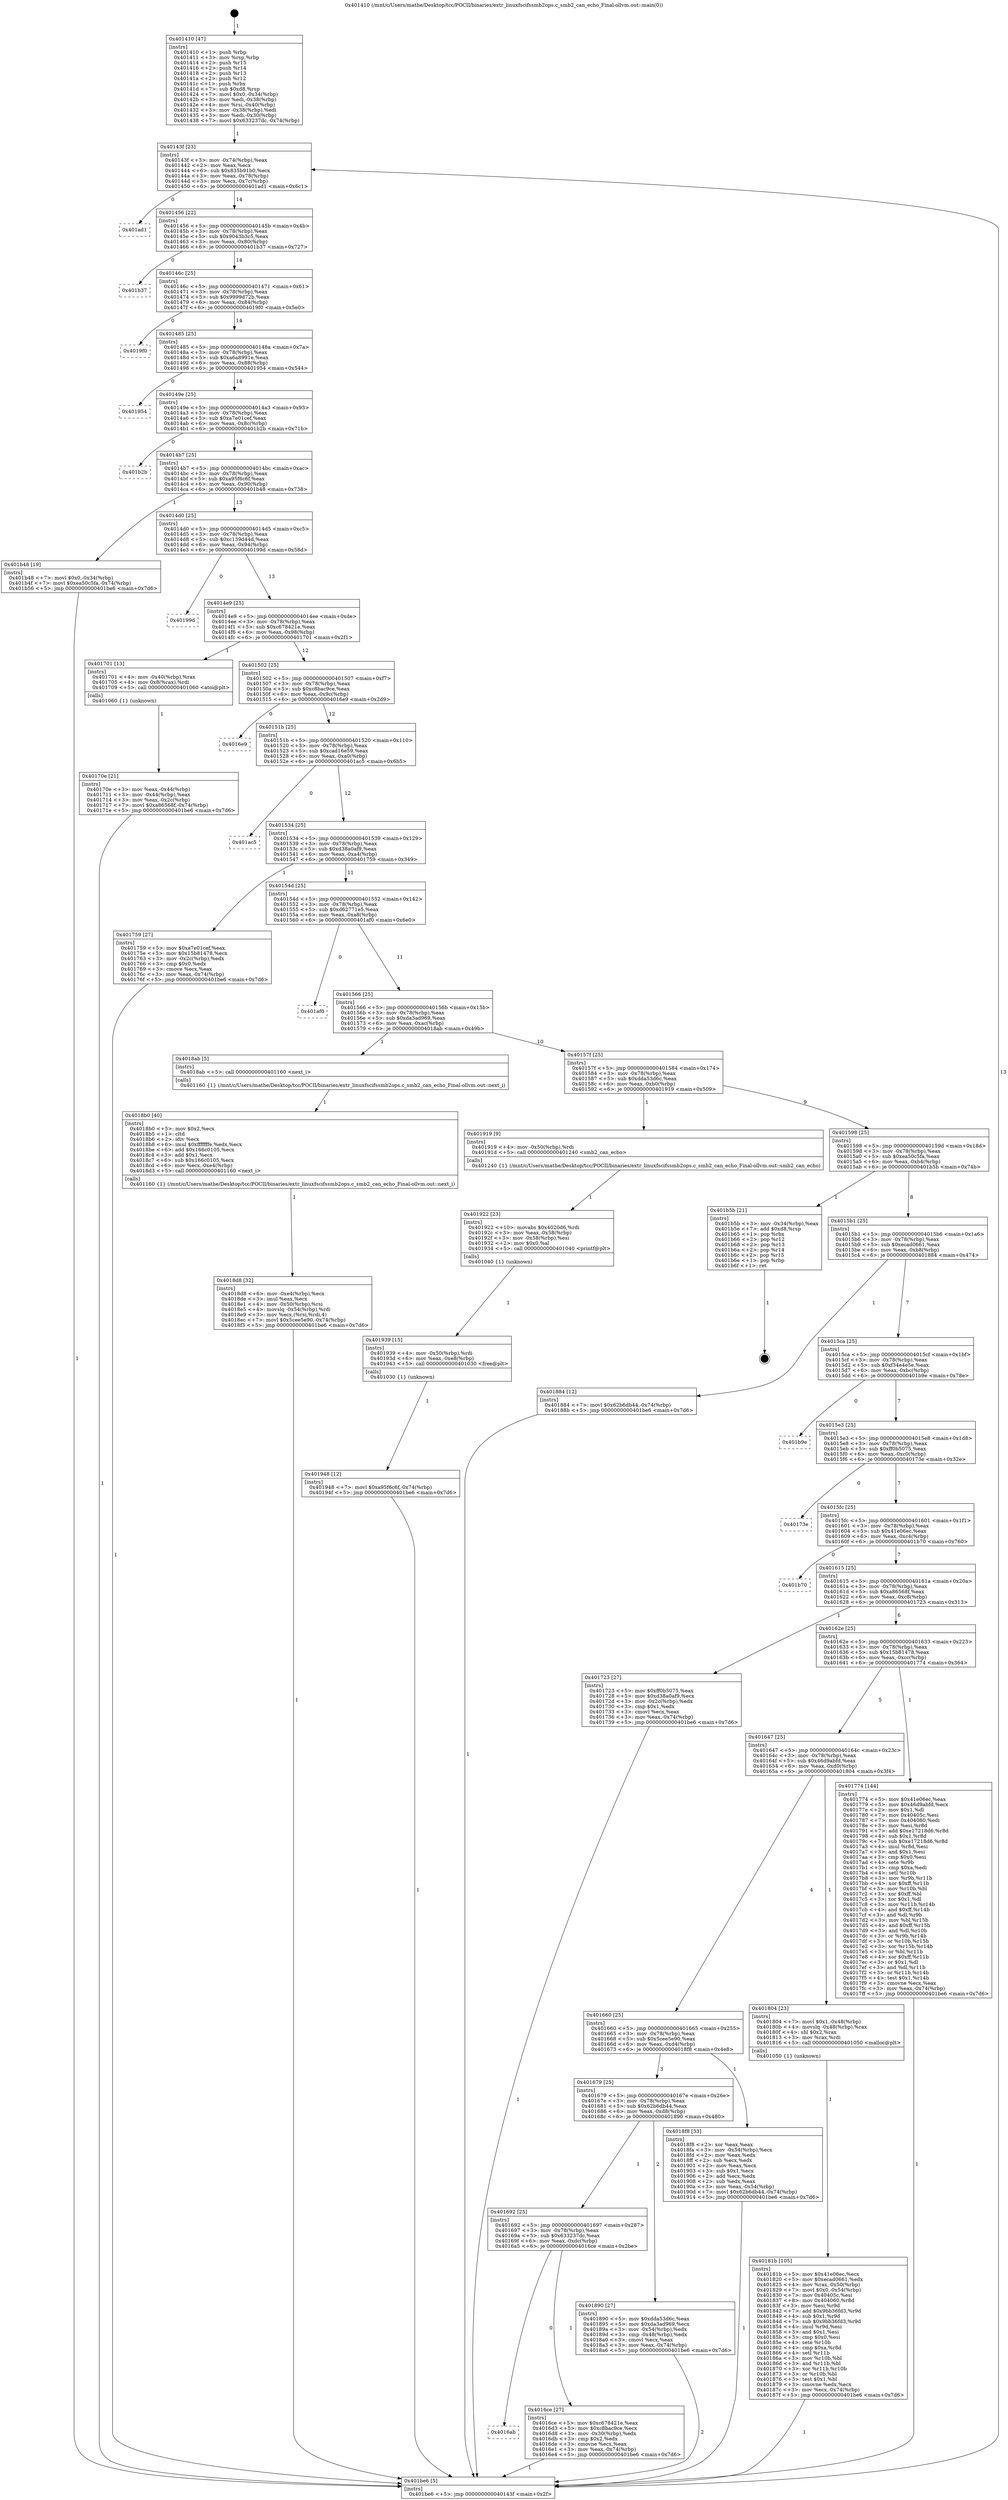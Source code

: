 digraph "0x401410" {
  label = "0x401410 (/mnt/c/Users/mathe/Desktop/tcc/POCII/binaries/extr_linuxfscifssmb2ops.c_smb2_can_echo_Final-ollvm.out::main(0))"
  labelloc = "t"
  node[shape=record]

  Entry [label="",width=0.3,height=0.3,shape=circle,fillcolor=black,style=filled]
  "0x40143f" [label="{
     0x40143f [23]\l
     | [instrs]\l
     &nbsp;&nbsp;0x40143f \<+3\>: mov -0x74(%rbp),%eax\l
     &nbsp;&nbsp;0x401442 \<+2\>: mov %eax,%ecx\l
     &nbsp;&nbsp;0x401444 \<+6\>: sub $0x835b91b0,%ecx\l
     &nbsp;&nbsp;0x40144a \<+3\>: mov %eax,-0x78(%rbp)\l
     &nbsp;&nbsp;0x40144d \<+3\>: mov %ecx,-0x7c(%rbp)\l
     &nbsp;&nbsp;0x401450 \<+6\>: je 0000000000401ad1 \<main+0x6c1\>\l
  }"]
  "0x401ad1" [label="{
     0x401ad1\l
  }", style=dashed]
  "0x401456" [label="{
     0x401456 [22]\l
     | [instrs]\l
     &nbsp;&nbsp;0x401456 \<+5\>: jmp 000000000040145b \<main+0x4b\>\l
     &nbsp;&nbsp;0x40145b \<+3\>: mov -0x78(%rbp),%eax\l
     &nbsp;&nbsp;0x40145e \<+5\>: sub $0x9043b3c5,%eax\l
     &nbsp;&nbsp;0x401463 \<+3\>: mov %eax,-0x80(%rbp)\l
     &nbsp;&nbsp;0x401466 \<+6\>: je 0000000000401b37 \<main+0x727\>\l
  }"]
  Exit [label="",width=0.3,height=0.3,shape=circle,fillcolor=black,style=filled,peripheries=2]
  "0x401b37" [label="{
     0x401b37\l
  }", style=dashed]
  "0x40146c" [label="{
     0x40146c [25]\l
     | [instrs]\l
     &nbsp;&nbsp;0x40146c \<+5\>: jmp 0000000000401471 \<main+0x61\>\l
     &nbsp;&nbsp;0x401471 \<+3\>: mov -0x78(%rbp),%eax\l
     &nbsp;&nbsp;0x401474 \<+5\>: sub $0x9999d72b,%eax\l
     &nbsp;&nbsp;0x401479 \<+6\>: mov %eax,-0x84(%rbp)\l
     &nbsp;&nbsp;0x40147f \<+6\>: je 00000000004019f0 \<main+0x5e0\>\l
  }"]
  "0x401948" [label="{
     0x401948 [12]\l
     | [instrs]\l
     &nbsp;&nbsp;0x401948 \<+7\>: movl $0xa95f6c6f,-0x74(%rbp)\l
     &nbsp;&nbsp;0x40194f \<+5\>: jmp 0000000000401be6 \<main+0x7d6\>\l
  }"]
  "0x4019f0" [label="{
     0x4019f0\l
  }", style=dashed]
  "0x401485" [label="{
     0x401485 [25]\l
     | [instrs]\l
     &nbsp;&nbsp;0x401485 \<+5\>: jmp 000000000040148a \<main+0x7a\>\l
     &nbsp;&nbsp;0x40148a \<+3\>: mov -0x78(%rbp),%eax\l
     &nbsp;&nbsp;0x40148d \<+5\>: sub $0xa6a8991e,%eax\l
     &nbsp;&nbsp;0x401492 \<+6\>: mov %eax,-0x88(%rbp)\l
     &nbsp;&nbsp;0x401498 \<+6\>: je 0000000000401954 \<main+0x544\>\l
  }"]
  "0x401939" [label="{
     0x401939 [15]\l
     | [instrs]\l
     &nbsp;&nbsp;0x401939 \<+4\>: mov -0x50(%rbp),%rdi\l
     &nbsp;&nbsp;0x40193d \<+6\>: mov %eax,-0xe8(%rbp)\l
     &nbsp;&nbsp;0x401943 \<+5\>: call 0000000000401030 \<free@plt\>\l
     | [calls]\l
     &nbsp;&nbsp;0x401030 \{1\} (unknown)\l
  }"]
  "0x401954" [label="{
     0x401954\l
  }", style=dashed]
  "0x40149e" [label="{
     0x40149e [25]\l
     | [instrs]\l
     &nbsp;&nbsp;0x40149e \<+5\>: jmp 00000000004014a3 \<main+0x93\>\l
     &nbsp;&nbsp;0x4014a3 \<+3\>: mov -0x78(%rbp),%eax\l
     &nbsp;&nbsp;0x4014a6 \<+5\>: sub $0xa7e01cef,%eax\l
     &nbsp;&nbsp;0x4014ab \<+6\>: mov %eax,-0x8c(%rbp)\l
     &nbsp;&nbsp;0x4014b1 \<+6\>: je 0000000000401b2b \<main+0x71b\>\l
  }"]
  "0x401922" [label="{
     0x401922 [23]\l
     | [instrs]\l
     &nbsp;&nbsp;0x401922 \<+10\>: movabs $0x4020d6,%rdi\l
     &nbsp;&nbsp;0x40192c \<+3\>: mov %eax,-0x58(%rbp)\l
     &nbsp;&nbsp;0x40192f \<+3\>: mov -0x58(%rbp),%esi\l
     &nbsp;&nbsp;0x401932 \<+2\>: mov $0x0,%al\l
     &nbsp;&nbsp;0x401934 \<+5\>: call 0000000000401040 \<printf@plt\>\l
     | [calls]\l
     &nbsp;&nbsp;0x401040 \{1\} (unknown)\l
  }"]
  "0x401b2b" [label="{
     0x401b2b\l
  }", style=dashed]
  "0x4014b7" [label="{
     0x4014b7 [25]\l
     | [instrs]\l
     &nbsp;&nbsp;0x4014b7 \<+5\>: jmp 00000000004014bc \<main+0xac\>\l
     &nbsp;&nbsp;0x4014bc \<+3\>: mov -0x78(%rbp),%eax\l
     &nbsp;&nbsp;0x4014bf \<+5\>: sub $0xa95f6c6f,%eax\l
     &nbsp;&nbsp;0x4014c4 \<+6\>: mov %eax,-0x90(%rbp)\l
     &nbsp;&nbsp;0x4014ca \<+6\>: je 0000000000401b48 \<main+0x738\>\l
  }"]
  "0x4018d8" [label="{
     0x4018d8 [32]\l
     | [instrs]\l
     &nbsp;&nbsp;0x4018d8 \<+6\>: mov -0xe4(%rbp),%ecx\l
     &nbsp;&nbsp;0x4018de \<+3\>: imul %eax,%ecx\l
     &nbsp;&nbsp;0x4018e1 \<+4\>: mov -0x50(%rbp),%rsi\l
     &nbsp;&nbsp;0x4018e5 \<+4\>: movslq -0x54(%rbp),%rdi\l
     &nbsp;&nbsp;0x4018e9 \<+3\>: mov %ecx,(%rsi,%rdi,4)\l
     &nbsp;&nbsp;0x4018ec \<+7\>: movl $0x5cee5e90,-0x74(%rbp)\l
     &nbsp;&nbsp;0x4018f3 \<+5\>: jmp 0000000000401be6 \<main+0x7d6\>\l
  }"]
  "0x401b48" [label="{
     0x401b48 [19]\l
     | [instrs]\l
     &nbsp;&nbsp;0x401b48 \<+7\>: movl $0x0,-0x34(%rbp)\l
     &nbsp;&nbsp;0x401b4f \<+7\>: movl $0xea50c5fa,-0x74(%rbp)\l
     &nbsp;&nbsp;0x401b56 \<+5\>: jmp 0000000000401be6 \<main+0x7d6\>\l
  }"]
  "0x4014d0" [label="{
     0x4014d0 [25]\l
     | [instrs]\l
     &nbsp;&nbsp;0x4014d0 \<+5\>: jmp 00000000004014d5 \<main+0xc5\>\l
     &nbsp;&nbsp;0x4014d5 \<+3\>: mov -0x78(%rbp),%eax\l
     &nbsp;&nbsp;0x4014d8 \<+5\>: sub $0xc139d44d,%eax\l
     &nbsp;&nbsp;0x4014dd \<+6\>: mov %eax,-0x94(%rbp)\l
     &nbsp;&nbsp;0x4014e3 \<+6\>: je 000000000040199d \<main+0x58d\>\l
  }"]
  "0x4018b0" [label="{
     0x4018b0 [40]\l
     | [instrs]\l
     &nbsp;&nbsp;0x4018b0 \<+5\>: mov $0x2,%ecx\l
     &nbsp;&nbsp;0x4018b5 \<+1\>: cltd\l
     &nbsp;&nbsp;0x4018b6 \<+2\>: idiv %ecx\l
     &nbsp;&nbsp;0x4018b8 \<+6\>: imul $0xfffffffe,%edx,%ecx\l
     &nbsp;&nbsp;0x4018be \<+6\>: add $0x166c0105,%ecx\l
     &nbsp;&nbsp;0x4018c4 \<+3\>: add $0x1,%ecx\l
     &nbsp;&nbsp;0x4018c7 \<+6\>: sub $0x166c0105,%ecx\l
     &nbsp;&nbsp;0x4018cd \<+6\>: mov %ecx,-0xe4(%rbp)\l
     &nbsp;&nbsp;0x4018d3 \<+5\>: call 0000000000401160 \<next_i\>\l
     | [calls]\l
     &nbsp;&nbsp;0x401160 \{1\} (/mnt/c/Users/mathe/Desktop/tcc/POCII/binaries/extr_linuxfscifssmb2ops.c_smb2_can_echo_Final-ollvm.out::next_i)\l
  }"]
  "0x40199d" [label="{
     0x40199d\l
  }", style=dashed]
  "0x4014e9" [label="{
     0x4014e9 [25]\l
     | [instrs]\l
     &nbsp;&nbsp;0x4014e9 \<+5\>: jmp 00000000004014ee \<main+0xde\>\l
     &nbsp;&nbsp;0x4014ee \<+3\>: mov -0x78(%rbp),%eax\l
     &nbsp;&nbsp;0x4014f1 \<+5\>: sub $0xc678421e,%eax\l
     &nbsp;&nbsp;0x4014f6 \<+6\>: mov %eax,-0x98(%rbp)\l
     &nbsp;&nbsp;0x4014fc \<+6\>: je 0000000000401701 \<main+0x2f1\>\l
  }"]
  "0x40181b" [label="{
     0x40181b [105]\l
     | [instrs]\l
     &nbsp;&nbsp;0x40181b \<+5\>: mov $0x41e06ec,%ecx\l
     &nbsp;&nbsp;0x401820 \<+5\>: mov $0xecad0661,%edx\l
     &nbsp;&nbsp;0x401825 \<+4\>: mov %rax,-0x50(%rbp)\l
     &nbsp;&nbsp;0x401829 \<+7\>: movl $0x0,-0x54(%rbp)\l
     &nbsp;&nbsp;0x401830 \<+7\>: mov 0x40405c,%esi\l
     &nbsp;&nbsp;0x401837 \<+8\>: mov 0x404060,%r8d\l
     &nbsp;&nbsp;0x40183f \<+3\>: mov %esi,%r9d\l
     &nbsp;&nbsp;0x401842 \<+7\>: add $0x9bb36fd3,%r9d\l
     &nbsp;&nbsp;0x401849 \<+4\>: sub $0x1,%r9d\l
     &nbsp;&nbsp;0x40184d \<+7\>: sub $0x9bb36fd3,%r9d\l
     &nbsp;&nbsp;0x401854 \<+4\>: imul %r9d,%esi\l
     &nbsp;&nbsp;0x401858 \<+3\>: and $0x1,%esi\l
     &nbsp;&nbsp;0x40185b \<+3\>: cmp $0x0,%esi\l
     &nbsp;&nbsp;0x40185e \<+4\>: sete %r10b\l
     &nbsp;&nbsp;0x401862 \<+4\>: cmp $0xa,%r8d\l
     &nbsp;&nbsp;0x401866 \<+4\>: setl %r11b\l
     &nbsp;&nbsp;0x40186a \<+3\>: mov %r10b,%bl\l
     &nbsp;&nbsp;0x40186d \<+3\>: and %r11b,%bl\l
     &nbsp;&nbsp;0x401870 \<+3\>: xor %r11b,%r10b\l
     &nbsp;&nbsp;0x401873 \<+3\>: or %r10b,%bl\l
     &nbsp;&nbsp;0x401876 \<+3\>: test $0x1,%bl\l
     &nbsp;&nbsp;0x401879 \<+3\>: cmovne %edx,%ecx\l
     &nbsp;&nbsp;0x40187c \<+3\>: mov %ecx,-0x74(%rbp)\l
     &nbsp;&nbsp;0x40187f \<+5\>: jmp 0000000000401be6 \<main+0x7d6\>\l
  }"]
  "0x401701" [label="{
     0x401701 [13]\l
     | [instrs]\l
     &nbsp;&nbsp;0x401701 \<+4\>: mov -0x40(%rbp),%rax\l
     &nbsp;&nbsp;0x401705 \<+4\>: mov 0x8(%rax),%rdi\l
     &nbsp;&nbsp;0x401709 \<+5\>: call 0000000000401060 \<atoi@plt\>\l
     | [calls]\l
     &nbsp;&nbsp;0x401060 \{1\} (unknown)\l
  }"]
  "0x401502" [label="{
     0x401502 [25]\l
     | [instrs]\l
     &nbsp;&nbsp;0x401502 \<+5\>: jmp 0000000000401507 \<main+0xf7\>\l
     &nbsp;&nbsp;0x401507 \<+3\>: mov -0x78(%rbp),%eax\l
     &nbsp;&nbsp;0x40150a \<+5\>: sub $0xc8bac9ce,%eax\l
     &nbsp;&nbsp;0x40150f \<+6\>: mov %eax,-0x9c(%rbp)\l
     &nbsp;&nbsp;0x401515 \<+6\>: je 00000000004016e9 \<main+0x2d9\>\l
  }"]
  "0x40170e" [label="{
     0x40170e [21]\l
     | [instrs]\l
     &nbsp;&nbsp;0x40170e \<+3\>: mov %eax,-0x44(%rbp)\l
     &nbsp;&nbsp;0x401711 \<+3\>: mov -0x44(%rbp),%eax\l
     &nbsp;&nbsp;0x401714 \<+3\>: mov %eax,-0x2c(%rbp)\l
     &nbsp;&nbsp;0x401717 \<+7\>: movl $0xa86568f,-0x74(%rbp)\l
     &nbsp;&nbsp;0x40171e \<+5\>: jmp 0000000000401be6 \<main+0x7d6\>\l
  }"]
  "0x4016e9" [label="{
     0x4016e9\l
  }", style=dashed]
  "0x40151b" [label="{
     0x40151b [25]\l
     | [instrs]\l
     &nbsp;&nbsp;0x40151b \<+5\>: jmp 0000000000401520 \<main+0x110\>\l
     &nbsp;&nbsp;0x401520 \<+3\>: mov -0x78(%rbp),%eax\l
     &nbsp;&nbsp;0x401523 \<+5\>: sub $0xcad16e59,%eax\l
     &nbsp;&nbsp;0x401528 \<+6\>: mov %eax,-0xa0(%rbp)\l
     &nbsp;&nbsp;0x40152e \<+6\>: je 0000000000401ac5 \<main+0x6b5\>\l
  }"]
  "0x401410" [label="{
     0x401410 [47]\l
     | [instrs]\l
     &nbsp;&nbsp;0x401410 \<+1\>: push %rbp\l
     &nbsp;&nbsp;0x401411 \<+3\>: mov %rsp,%rbp\l
     &nbsp;&nbsp;0x401414 \<+2\>: push %r15\l
     &nbsp;&nbsp;0x401416 \<+2\>: push %r14\l
     &nbsp;&nbsp;0x401418 \<+2\>: push %r13\l
     &nbsp;&nbsp;0x40141a \<+2\>: push %r12\l
     &nbsp;&nbsp;0x40141c \<+1\>: push %rbx\l
     &nbsp;&nbsp;0x40141d \<+7\>: sub $0xd8,%rsp\l
     &nbsp;&nbsp;0x401424 \<+7\>: movl $0x0,-0x34(%rbp)\l
     &nbsp;&nbsp;0x40142b \<+3\>: mov %edi,-0x38(%rbp)\l
     &nbsp;&nbsp;0x40142e \<+4\>: mov %rsi,-0x40(%rbp)\l
     &nbsp;&nbsp;0x401432 \<+3\>: mov -0x38(%rbp),%edi\l
     &nbsp;&nbsp;0x401435 \<+3\>: mov %edi,-0x30(%rbp)\l
     &nbsp;&nbsp;0x401438 \<+7\>: movl $0x633237dc,-0x74(%rbp)\l
  }"]
  "0x401ac5" [label="{
     0x401ac5\l
  }", style=dashed]
  "0x401534" [label="{
     0x401534 [25]\l
     | [instrs]\l
     &nbsp;&nbsp;0x401534 \<+5\>: jmp 0000000000401539 \<main+0x129\>\l
     &nbsp;&nbsp;0x401539 \<+3\>: mov -0x78(%rbp),%eax\l
     &nbsp;&nbsp;0x40153c \<+5\>: sub $0xd38a0af9,%eax\l
     &nbsp;&nbsp;0x401541 \<+6\>: mov %eax,-0xa4(%rbp)\l
     &nbsp;&nbsp;0x401547 \<+6\>: je 0000000000401759 \<main+0x349\>\l
  }"]
  "0x401be6" [label="{
     0x401be6 [5]\l
     | [instrs]\l
     &nbsp;&nbsp;0x401be6 \<+5\>: jmp 000000000040143f \<main+0x2f\>\l
  }"]
  "0x401759" [label="{
     0x401759 [27]\l
     | [instrs]\l
     &nbsp;&nbsp;0x401759 \<+5\>: mov $0xa7e01cef,%eax\l
     &nbsp;&nbsp;0x40175e \<+5\>: mov $0x15b81478,%ecx\l
     &nbsp;&nbsp;0x401763 \<+3\>: mov -0x2c(%rbp),%edx\l
     &nbsp;&nbsp;0x401766 \<+3\>: cmp $0x0,%edx\l
     &nbsp;&nbsp;0x401769 \<+3\>: cmove %ecx,%eax\l
     &nbsp;&nbsp;0x40176c \<+3\>: mov %eax,-0x74(%rbp)\l
     &nbsp;&nbsp;0x40176f \<+5\>: jmp 0000000000401be6 \<main+0x7d6\>\l
  }"]
  "0x40154d" [label="{
     0x40154d [25]\l
     | [instrs]\l
     &nbsp;&nbsp;0x40154d \<+5\>: jmp 0000000000401552 \<main+0x142\>\l
     &nbsp;&nbsp;0x401552 \<+3\>: mov -0x78(%rbp),%eax\l
     &nbsp;&nbsp;0x401555 \<+5\>: sub $0xd62771e5,%eax\l
     &nbsp;&nbsp;0x40155a \<+6\>: mov %eax,-0xa8(%rbp)\l
     &nbsp;&nbsp;0x401560 \<+6\>: je 0000000000401af0 \<main+0x6e0\>\l
  }"]
  "0x4016ab" [label="{
     0x4016ab\l
  }", style=dashed]
  "0x401af0" [label="{
     0x401af0\l
  }", style=dashed]
  "0x401566" [label="{
     0x401566 [25]\l
     | [instrs]\l
     &nbsp;&nbsp;0x401566 \<+5\>: jmp 000000000040156b \<main+0x15b\>\l
     &nbsp;&nbsp;0x40156b \<+3\>: mov -0x78(%rbp),%eax\l
     &nbsp;&nbsp;0x40156e \<+5\>: sub $0xda3ad969,%eax\l
     &nbsp;&nbsp;0x401573 \<+6\>: mov %eax,-0xac(%rbp)\l
     &nbsp;&nbsp;0x401579 \<+6\>: je 00000000004018ab \<main+0x49b\>\l
  }"]
  "0x4016ce" [label="{
     0x4016ce [27]\l
     | [instrs]\l
     &nbsp;&nbsp;0x4016ce \<+5\>: mov $0xc678421e,%eax\l
     &nbsp;&nbsp;0x4016d3 \<+5\>: mov $0xc8bac9ce,%ecx\l
     &nbsp;&nbsp;0x4016d8 \<+3\>: mov -0x30(%rbp),%edx\l
     &nbsp;&nbsp;0x4016db \<+3\>: cmp $0x2,%edx\l
     &nbsp;&nbsp;0x4016de \<+3\>: cmovne %ecx,%eax\l
     &nbsp;&nbsp;0x4016e1 \<+3\>: mov %eax,-0x74(%rbp)\l
     &nbsp;&nbsp;0x4016e4 \<+5\>: jmp 0000000000401be6 \<main+0x7d6\>\l
  }"]
  "0x4018ab" [label="{
     0x4018ab [5]\l
     | [instrs]\l
     &nbsp;&nbsp;0x4018ab \<+5\>: call 0000000000401160 \<next_i\>\l
     | [calls]\l
     &nbsp;&nbsp;0x401160 \{1\} (/mnt/c/Users/mathe/Desktop/tcc/POCII/binaries/extr_linuxfscifssmb2ops.c_smb2_can_echo_Final-ollvm.out::next_i)\l
  }"]
  "0x40157f" [label="{
     0x40157f [25]\l
     | [instrs]\l
     &nbsp;&nbsp;0x40157f \<+5\>: jmp 0000000000401584 \<main+0x174\>\l
     &nbsp;&nbsp;0x401584 \<+3\>: mov -0x78(%rbp),%eax\l
     &nbsp;&nbsp;0x401587 \<+5\>: sub $0xdda53d6c,%eax\l
     &nbsp;&nbsp;0x40158c \<+6\>: mov %eax,-0xb0(%rbp)\l
     &nbsp;&nbsp;0x401592 \<+6\>: je 0000000000401919 \<main+0x509\>\l
  }"]
  "0x401692" [label="{
     0x401692 [25]\l
     | [instrs]\l
     &nbsp;&nbsp;0x401692 \<+5\>: jmp 0000000000401697 \<main+0x287\>\l
     &nbsp;&nbsp;0x401697 \<+3\>: mov -0x78(%rbp),%eax\l
     &nbsp;&nbsp;0x40169a \<+5\>: sub $0x633237dc,%eax\l
     &nbsp;&nbsp;0x40169f \<+6\>: mov %eax,-0xdc(%rbp)\l
     &nbsp;&nbsp;0x4016a5 \<+6\>: je 00000000004016ce \<main+0x2be\>\l
  }"]
  "0x401919" [label="{
     0x401919 [9]\l
     | [instrs]\l
     &nbsp;&nbsp;0x401919 \<+4\>: mov -0x50(%rbp),%rdi\l
     &nbsp;&nbsp;0x40191d \<+5\>: call 0000000000401240 \<smb2_can_echo\>\l
     | [calls]\l
     &nbsp;&nbsp;0x401240 \{1\} (/mnt/c/Users/mathe/Desktop/tcc/POCII/binaries/extr_linuxfscifssmb2ops.c_smb2_can_echo_Final-ollvm.out::smb2_can_echo)\l
  }"]
  "0x401598" [label="{
     0x401598 [25]\l
     | [instrs]\l
     &nbsp;&nbsp;0x401598 \<+5\>: jmp 000000000040159d \<main+0x18d\>\l
     &nbsp;&nbsp;0x40159d \<+3\>: mov -0x78(%rbp),%eax\l
     &nbsp;&nbsp;0x4015a0 \<+5\>: sub $0xea50c5fa,%eax\l
     &nbsp;&nbsp;0x4015a5 \<+6\>: mov %eax,-0xb4(%rbp)\l
     &nbsp;&nbsp;0x4015ab \<+6\>: je 0000000000401b5b \<main+0x74b\>\l
  }"]
  "0x401890" [label="{
     0x401890 [27]\l
     | [instrs]\l
     &nbsp;&nbsp;0x401890 \<+5\>: mov $0xdda53d6c,%eax\l
     &nbsp;&nbsp;0x401895 \<+5\>: mov $0xda3ad969,%ecx\l
     &nbsp;&nbsp;0x40189a \<+3\>: mov -0x54(%rbp),%edx\l
     &nbsp;&nbsp;0x40189d \<+3\>: cmp -0x48(%rbp),%edx\l
     &nbsp;&nbsp;0x4018a0 \<+3\>: cmovl %ecx,%eax\l
     &nbsp;&nbsp;0x4018a3 \<+3\>: mov %eax,-0x74(%rbp)\l
     &nbsp;&nbsp;0x4018a6 \<+5\>: jmp 0000000000401be6 \<main+0x7d6\>\l
  }"]
  "0x401b5b" [label="{
     0x401b5b [21]\l
     | [instrs]\l
     &nbsp;&nbsp;0x401b5b \<+3\>: mov -0x34(%rbp),%eax\l
     &nbsp;&nbsp;0x401b5e \<+7\>: add $0xd8,%rsp\l
     &nbsp;&nbsp;0x401b65 \<+1\>: pop %rbx\l
     &nbsp;&nbsp;0x401b66 \<+2\>: pop %r12\l
     &nbsp;&nbsp;0x401b68 \<+2\>: pop %r13\l
     &nbsp;&nbsp;0x401b6a \<+2\>: pop %r14\l
     &nbsp;&nbsp;0x401b6c \<+2\>: pop %r15\l
     &nbsp;&nbsp;0x401b6e \<+1\>: pop %rbp\l
     &nbsp;&nbsp;0x401b6f \<+1\>: ret\l
  }"]
  "0x4015b1" [label="{
     0x4015b1 [25]\l
     | [instrs]\l
     &nbsp;&nbsp;0x4015b1 \<+5\>: jmp 00000000004015b6 \<main+0x1a6\>\l
     &nbsp;&nbsp;0x4015b6 \<+3\>: mov -0x78(%rbp),%eax\l
     &nbsp;&nbsp;0x4015b9 \<+5\>: sub $0xecad0661,%eax\l
     &nbsp;&nbsp;0x4015be \<+6\>: mov %eax,-0xb8(%rbp)\l
     &nbsp;&nbsp;0x4015c4 \<+6\>: je 0000000000401884 \<main+0x474\>\l
  }"]
  "0x401679" [label="{
     0x401679 [25]\l
     | [instrs]\l
     &nbsp;&nbsp;0x401679 \<+5\>: jmp 000000000040167e \<main+0x26e\>\l
     &nbsp;&nbsp;0x40167e \<+3\>: mov -0x78(%rbp),%eax\l
     &nbsp;&nbsp;0x401681 \<+5\>: sub $0x62b6db44,%eax\l
     &nbsp;&nbsp;0x401686 \<+6\>: mov %eax,-0xd8(%rbp)\l
     &nbsp;&nbsp;0x40168c \<+6\>: je 0000000000401890 \<main+0x480\>\l
  }"]
  "0x401884" [label="{
     0x401884 [12]\l
     | [instrs]\l
     &nbsp;&nbsp;0x401884 \<+7\>: movl $0x62b6db44,-0x74(%rbp)\l
     &nbsp;&nbsp;0x40188b \<+5\>: jmp 0000000000401be6 \<main+0x7d6\>\l
  }"]
  "0x4015ca" [label="{
     0x4015ca [25]\l
     | [instrs]\l
     &nbsp;&nbsp;0x4015ca \<+5\>: jmp 00000000004015cf \<main+0x1bf\>\l
     &nbsp;&nbsp;0x4015cf \<+3\>: mov -0x78(%rbp),%eax\l
     &nbsp;&nbsp;0x4015d2 \<+5\>: sub $0xf34e4e5e,%eax\l
     &nbsp;&nbsp;0x4015d7 \<+6\>: mov %eax,-0xbc(%rbp)\l
     &nbsp;&nbsp;0x4015dd \<+6\>: je 0000000000401b9e \<main+0x78e\>\l
  }"]
  "0x4018f8" [label="{
     0x4018f8 [33]\l
     | [instrs]\l
     &nbsp;&nbsp;0x4018f8 \<+2\>: xor %eax,%eax\l
     &nbsp;&nbsp;0x4018fa \<+3\>: mov -0x54(%rbp),%ecx\l
     &nbsp;&nbsp;0x4018fd \<+2\>: mov %eax,%edx\l
     &nbsp;&nbsp;0x4018ff \<+2\>: sub %ecx,%edx\l
     &nbsp;&nbsp;0x401901 \<+2\>: mov %eax,%ecx\l
     &nbsp;&nbsp;0x401903 \<+3\>: sub $0x1,%ecx\l
     &nbsp;&nbsp;0x401906 \<+2\>: add %ecx,%edx\l
     &nbsp;&nbsp;0x401908 \<+2\>: sub %edx,%eax\l
     &nbsp;&nbsp;0x40190a \<+3\>: mov %eax,-0x54(%rbp)\l
     &nbsp;&nbsp;0x40190d \<+7\>: movl $0x62b6db44,-0x74(%rbp)\l
     &nbsp;&nbsp;0x401914 \<+5\>: jmp 0000000000401be6 \<main+0x7d6\>\l
  }"]
  "0x401b9e" [label="{
     0x401b9e\l
  }", style=dashed]
  "0x4015e3" [label="{
     0x4015e3 [25]\l
     | [instrs]\l
     &nbsp;&nbsp;0x4015e3 \<+5\>: jmp 00000000004015e8 \<main+0x1d8\>\l
     &nbsp;&nbsp;0x4015e8 \<+3\>: mov -0x78(%rbp),%eax\l
     &nbsp;&nbsp;0x4015eb \<+5\>: sub $0xff0b5075,%eax\l
     &nbsp;&nbsp;0x4015f0 \<+6\>: mov %eax,-0xc0(%rbp)\l
     &nbsp;&nbsp;0x4015f6 \<+6\>: je 000000000040173e \<main+0x32e\>\l
  }"]
  "0x401660" [label="{
     0x401660 [25]\l
     | [instrs]\l
     &nbsp;&nbsp;0x401660 \<+5\>: jmp 0000000000401665 \<main+0x255\>\l
     &nbsp;&nbsp;0x401665 \<+3\>: mov -0x78(%rbp),%eax\l
     &nbsp;&nbsp;0x401668 \<+5\>: sub $0x5cee5e90,%eax\l
     &nbsp;&nbsp;0x40166d \<+6\>: mov %eax,-0xd4(%rbp)\l
     &nbsp;&nbsp;0x401673 \<+6\>: je 00000000004018f8 \<main+0x4e8\>\l
  }"]
  "0x40173e" [label="{
     0x40173e\l
  }", style=dashed]
  "0x4015fc" [label="{
     0x4015fc [25]\l
     | [instrs]\l
     &nbsp;&nbsp;0x4015fc \<+5\>: jmp 0000000000401601 \<main+0x1f1\>\l
     &nbsp;&nbsp;0x401601 \<+3\>: mov -0x78(%rbp),%eax\l
     &nbsp;&nbsp;0x401604 \<+5\>: sub $0x41e06ec,%eax\l
     &nbsp;&nbsp;0x401609 \<+6\>: mov %eax,-0xc4(%rbp)\l
     &nbsp;&nbsp;0x40160f \<+6\>: je 0000000000401b70 \<main+0x760\>\l
  }"]
  "0x401804" [label="{
     0x401804 [23]\l
     | [instrs]\l
     &nbsp;&nbsp;0x401804 \<+7\>: movl $0x1,-0x48(%rbp)\l
     &nbsp;&nbsp;0x40180b \<+4\>: movslq -0x48(%rbp),%rax\l
     &nbsp;&nbsp;0x40180f \<+4\>: shl $0x2,%rax\l
     &nbsp;&nbsp;0x401813 \<+3\>: mov %rax,%rdi\l
     &nbsp;&nbsp;0x401816 \<+5\>: call 0000000000401050 \<malloc@plt\>\l
     | [calls]\l
     &nbsp;&nbsp;0x401050 \{1\} (unknown)\l
  }"]
  "0x401b70" [label="{
     0x401b70\l
  }", style=dashed]
  "0x401615" [label="{
     0x401615 [25]\l
     | [instrs]\l
     &nbsp;&nbsp;0x401615 \<+5\>: jmp 000000000040161a \<main+0x20a\>\l
     &nbsp;&nbsp;0x40161a \<+3\>: mov -0x78(%rbp),%eax\l
     &nbsp;&nbsp;0x40161d \<+5\>: sub $0xa86568f,%eax\l
     &nbsp;&nbsp;0x401622 \<+6\>: mov %eax,-0xc8(%rbp)\l
     &nbsp;&nbsp;0x401628 \<+6\>: je 0000000000401723 \<main+0x313\>\l
  }"]
  "0x401647" [label="{
     0x401647 [25]\l
     | [instrs]\l
     &nbsp;&nbsp;0x401647 \<+5\>: jmp 000000000040164c \<main+0x23c\>\l
     &nbsp;&nbsp;0x40164c \<+3\>: mov -0x78(%rbp),%eax\l
     &nbsp;&nbsp;0x40164f \<+5\>: sub $0x46d9abfd,%eax\l
     &nbsp;&nbsp;0x401654 \<+6\>: mov %eax,-0xd0(%rbp)\l
     &nbsp;&nbsp;0x40165a \<+6\>: je 0000000000401804 \<main+0x3f4\>\l
  }"]
  "0x401723" [label="{
     0x401723 [27]\l
     | [instrs]\l
     &nbsp;&nbsp;0x401723 \<+5\>: mov $0xff0b5075,%eax\l
     &nbsp;&nbsp;0x401728 \<+5\>: mov $0xd38a0af9,%ecx\l
     &nbsp;&nbsp;0x40172d \<+3\>: mov -0x2c(%rbp),%edx\l
     &nbsp;&nbsp;0x401730 \<+3\>: cmp $0x1,%edx\l
     &nbsp;&nbsp;0x401733 \<+3\>: cmovl %ecx,%eax\l
     &nbsp;&nbsp;0x401736 \<+3\>: mov %eax,-0x74(%rbp)\l
     &nbsp;&nbsp;0x401739 \<+5\>: jmp 0000000000401be6 \<main+0x7d6\>\l
  }"]
  "0x40162e" [label="{
     0x40162e [25]\l
     | [instrs]\l
     &nbsp;&nbsp;0x40162e \<+5\>: jmp 0000000000401633 \<main+0x223\>\l
     &nbsp;&nbsp;0x401633 \<+3\>: mov -0x78(%rbp),%eax\l
     &nbsp;&nbsp;0x401636 \<+5\>: sub $0x15b81478,%eax\l
     &nbsp;&nbsp;0x40163b \<+6\>: mov %eax,-0xcc(%rbp)\l
     &nbsp;&nbsp;0x401641 \<+6\>: je 0000000000401774 \<main+0x364\>\l
  }"]
  "0x401774" [label="{
     0x401774 [144]\l
     | [instrs]\l
     &nbsp;&nbsp;0x401774 \<+5\>: mov $0x41e06ec,%eax\l
     &nbsp;&nbsp;0x401779 \<+5\>: mov $0x46d9abfd,%ecx\l
     &nbsp;&nbsp;0x40177e \<+2\>: mov $0x1,%dl\l
     &nbsp;&nbsp;0x401780 \<+7\>: mov 0x40405c,%esi\l
     &nbsp;&nbsp;0x401787 \<+7\>: mov 0x404060,%edi\l
     &nbsp;&nbsp;0x40178e \<+3\>: mov %esi,%r8d\l
     &nbsp;&nbsp;0x401791 \<+7\>: add $0xe17218d6,%r8d\l
     &nbsp;&nbsp;0x401798 \<+4\>: sub $0x1,%r8d\l
     &nbsp;&nbsp;0x40179c \<+7\>: sub $0xe17218d6,%r8d\l
     &nbsp;&nbsp;0x4017a3 \<+4\>: imul %r8d,%esi\l
     &nbsp;&nbsp;0x4017a7 \<+3\>: and $0x1,%esi\l
     &nbsp;&nbsp;0x4017aa \<+3\>: cmp $0x0,%esi\l
     &nbsp;&nbsp;0x4017ad \<+4\>: sete %r9b\l
     &nbsp;&nbsp;0x4017b1 \<+3\>: cmp $0xa,%edi\l
     &nbsp;&nbsp;0x4017b4 \<+4\>: setl %r10b\l
     &nbsp;&nbsp;0x4017b8 \<+3\>: mov %r9b,%r11b\l
     &nbsp;&nbsp;0x4017bb \<+4\>: xor $0xff,%r11b\l
     &nbsp;&nbsp;0x4017bf \<+3\>: mov %r10b,%bl\l
     &nbsp;&nbsp;0x4017c2 \<+3\>: xor $0xff,%bl\l
     &nbsp;&nbsp;0x4017c5 \<+3\>: xor $0x1,%dl\l
     &nbsp;&nbsp;0x4017c8 \<+3\>: mov %r11b,%r14b\l
     &nbsp;&nbsp;0x4017cb \<+4\>: and $0xff,%r14b\l
     &nbsp;&nbsp;0x4017cf \<+3\>: and %dl,%r9b\l
     &nbsp;&nbsp;0x4017d2 \<+3\>: mov %bl,%r15b\l
     &nbsp;&nbsp;0x4017d5 \<+4\>: and $0xff,%r15b\l
     &nbsp;&nbsp;0x4017d9 \<+3\>: and %dl,%r10b\l
     &nbsp;&nbsp;0x4017dc \<+3\>: or %r9b,%r14b\l
     &nbsp;&nbsp;0x4017df \<+3\>: or %r10b,%r15b\l
     &nbsp;&nbsp;0x4017e2 \<+3\>: xor %r15b,%r14b\l
     &nbsp;&nbsp;0x4017e5 \<+3\>: or %bl,%r11b\l
     &nbsp;&nbsp;0x4017e8 \<+4\>: xor $0xff,%r11b\l
     &nbsp;&nbsp;0x4017ec \<+3\>: or $0x1,%dl\l
     &nbsp;&nbsp;0x4017ef \<+3\>: and %dl,%r11b\l
     &nbsp;&nbsp;0x4017f2 \<+3\>: or %r11b,%r14b\l
     &nbsp;&nbsp;0x4017f5 \<+4\>: test $0x1,%r14b\l
     &nbsp;&nbsp;0x4017f9 \<+3\>: cmovne %ecx,%eax\l
     &nbsp;&nbsp;0x4017fc \<+3\>: mov %eax,-0x74(%rbp)\l
     &nbsp;&nbsp;0x4017ff \<+5\>: jmp 0000000000401be6 \<main+0x7d6\>\l
  }"]
  Entry -> "0x401410" [label=" 1"]
  "0x40143f" -> "0x401ad1" [label=" 0"]
  "0x40143f" -> "0x401456" [label=" 14"]
  "0x401b5b" -> Exit [label=" 1"]
  "0x401456" -> "0x401b37" [label=" 0"]
  "0x401456" -> "0x40146c" [label=" 14"]
  "0x401b48" -> "0x401be6" [label=" 1"]
  "0x40146c" -> "0x4019f0" [label=" 0"]
  "0x40146c" -> "0x401485" [label=" 14"]
  "0x401948" -> "0x401be6" [label=" 1"]
  "0x401485" -> "0x401954" [label=" 0"]
  "0x401485" -> "0x40149e" [label=" 14"]
  "0x401939" -> "0x401948" [label=" 1"]
  "0x40149e" -> "0x401b2b" [label=" 0"]
  "0x40149e" -> "0x4014b7" [label=" 14"]
  "0x401922" -> "0x401939" [label=" 1"]
  "0x4014b7" -> "0x401b48" [label=" 1"]
  "0x4014b7" -> "0x4014d0" [label=" 13"]
  "0x401919" -> "0x401922" [label=" 1"]
  "0x4014d0" -> "0x40199d" [label=" 0"]
  "0x4014d0" -> "0x4014e9" [label=" 13"]
  "0x4018f8" -> "0x401be6" [label=" 1"]
  "0x4014e9" -> "0x401701" [label=" 1"]
  "0x4014e9" -> "0x401502" [label=" 12"]
  "0x4018d8" -> "0x401be6" [label=" 1"]
  "0x401502" -> "0x4016e9" [label=" 0"]
  "0x401502" -> "0x40151b" [label=" 12"]
  "0x4018b0" -> "0x4018d8" [label=" 1"]
  "0x40151b" -> "0x401ac5" [label=" 0"]
  "0x40151b" -> "0x401534" [label=" 12"]
  "0x4018ab" -> "0x4018b0" [label=" 1"]
  "0x401534" -> "0x401759" [label=" 1"]
  "0x401534" -> "0x40154d" [label=" 11"]
  "0x401890" -> "0x401be6" [label=" 2"]
  "0x40154d" -> "0x401af0" [label=" 0"]
  "0x40154d" -> "0x401566" [label=" 11"]
  "0x401884" -> "0x401be6" [label=" 1"]
  "0x401566" -> "0x4018ab" [label=" 1"]
  "0x401566" -> "0x40157f" [label=" 10"]
  "0x40181b" -> "0x401be6" [label=" 1"]
  "0x40157f" -> "0x401919" [label=" 1"]
  "0x40157f" -> "0x401598" [label=" 9"]
  "0x401774" -> "0x401be6" [label=" 1"]
  "0x401598" -> "0x401b5b" [label=" 1"]
  "0x401598" -> "0x4015b1" [label=" 8"]
  "0x401759" -> "0x401be6" [label=" 1"]
  "0x4015b1" -> "0x401884" [label=" 1"]
  "0x4015b1" -> "0x4015ca" [label=" 7"]
  "0x40170e" -> "0x401be6" [label=" 1"]
  "0x4015ca" -> "0x401b9e" [label=" 0"]
  "0x4015ca" -> "0x4015e3" [label=" 7"]
  "0x401701" -> "0x40170e" [label=" 1"]
  "0x4015e3" -> "0x40173e" [label=" 0"]
  "0x4015e3" -> "0x4015fc" [label=" 7"]
  "0x401410" -> "0x40143f" [label=" 1"]
  "0x4015fc" -> "0x401b70" [label=" 0"]
  "0x4015fc" -> "0x401615" [label=" 7"]
  "0x4016ce" -> "0x401be6" [label=" 1"]
  "0x401615" -> "0x401723" [label=" 1"]
  "0x401615" -> "0x40162e" [label=" 6"]
  "0x401692" -> "0x4016ce" [label=" 1"]
  "0x40162e" -> "0x401774" [label=" 1"]
  "0x40162e" -> "0x401647" [label=" 5"]
  "0x401692" -> "0x4016ab" [label=" 0"]
  "0x401647" -> "0x401804" [label=" 1"]
  "0x401647" -> "0x401660" [label=" 4"]
  "0x401be6" -> "0x40143f" [label=" 13"]
  "0x401660" -> "0x4018f8" [label=" 1"]
  "0x401660" -> "0x401679" [label=" 3"]
  "0x401723" -> "0x401be6" [label=" 1"]
  "0x401679" -> "0x401890" [label=" 2"]
  "0x401679" -> "0x401692" [label=" 1"]
  "0x401804" -> "0x40181b" [label=" 1"]
}
